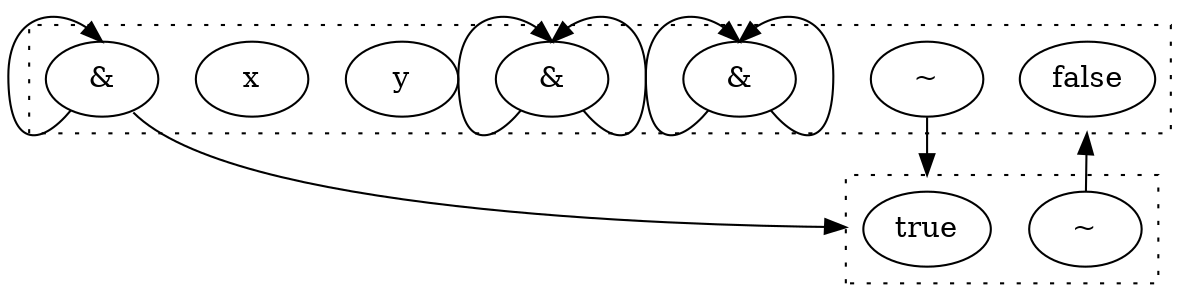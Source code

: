 digraph egraph {
  compound=true
  clusterrank=local
  subgraph cluster_0 {
    style=dotted
    0.0[label = "false"]
    0.1[label = "~"]
    0.2[label = "&"]
    0.3[label = "&"]
    0.4[label = "y"]
    0.5[label = "x"]
    0.6[label = "&"]
  }
  subgraph cluster_1 {
    style=dotted
    1.0[label = "true"]
    1.1[label = "~"]
  }
  0.1 -> 1.0 [lhead = cluster_1, ]
  0.2:sw -> 0.2:n [lhead = cluster_0, ]
  0.2:se -> 0.2:n [lhead = cluster_0, ]
  0.3:sw -> 0.3:n [lhead = cluster_0, ]
  0.3:se -> 0.3:n [lhead = cluster_0, ]
  0.6:sw -> 0.6:n [lhead = cluster_0, ]
  0.6:se -> 1.0 [lhead = cluster_1, ]
  1.1 -> 0.0 [lhead = cluster_0, ]
}
